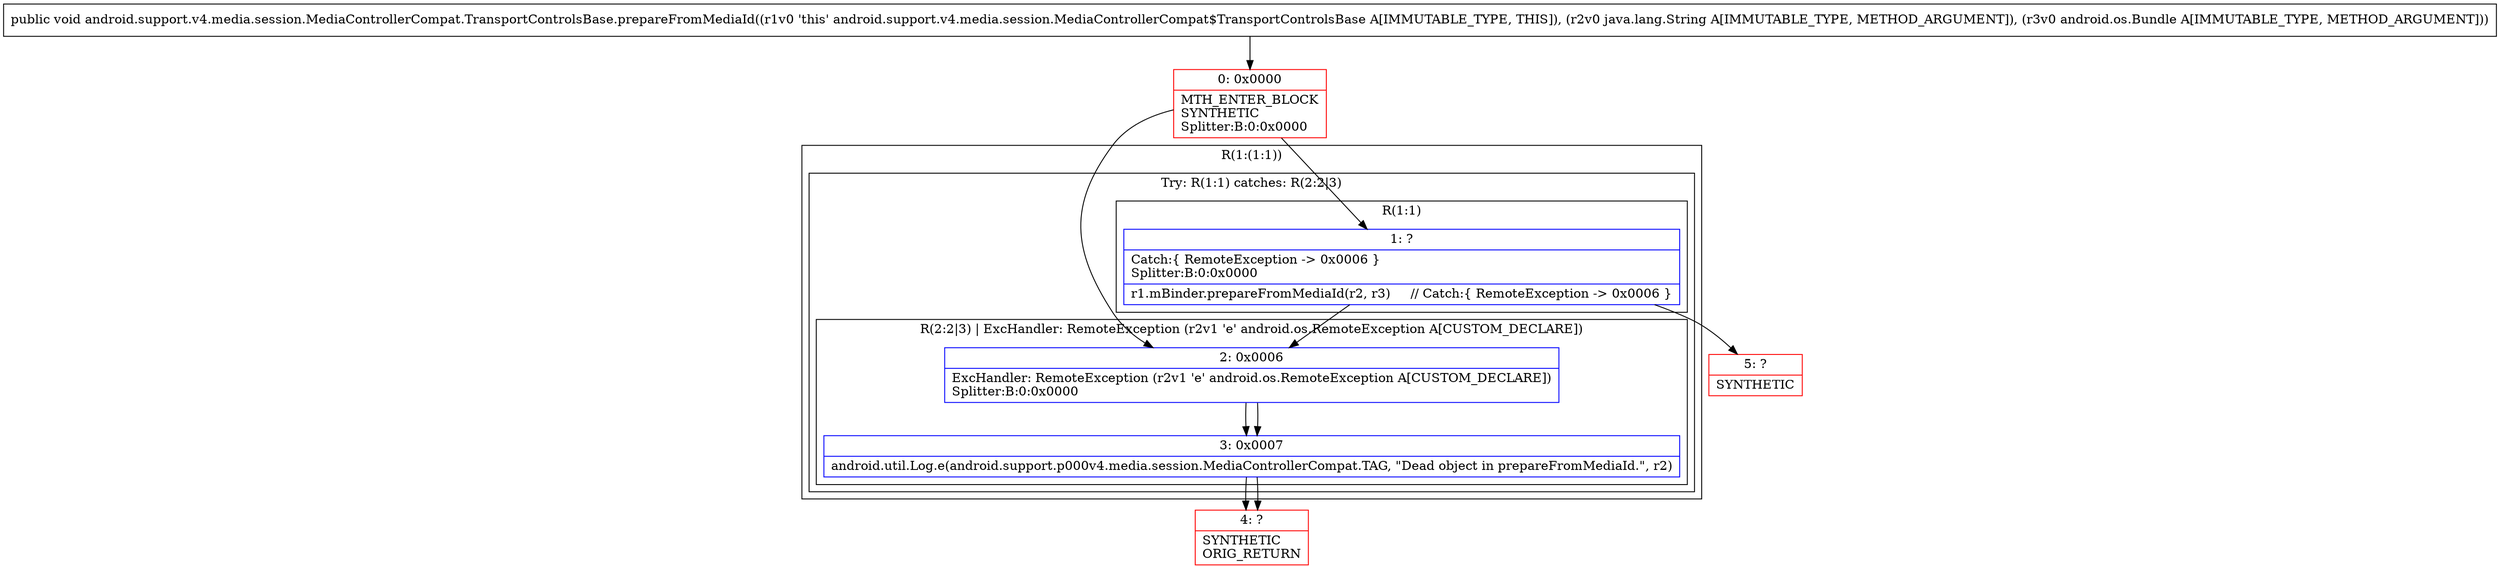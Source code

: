 digraph "CFG forandroid.support.v4.media.session.MediaControllerCompat.TransportControlsBase.prepareFromMediaId(Ljava\/lang\/String;Landroid\/os\/Bundle;)V" {
subgraph cluster_Region_605081 {
label = "R(1:(1:1))";
node [shape=record,color=blue];
subgraph cluster_TryCatchRegion_459525428 {
label = "Try: R(1:1) catches: R(2:2|3)";
node [shape=record,color=blue];
subgraph cluster_Region_811643091 {
label = "R(1:1)";
node [shape=record,color=blue];
Node_1 [shape=record,label="{1\:\ ?|Catch:\{ RemoteException \-\> 0x0006 \}\lSplitter:B:0:0x0000\l|r1.mBinder.prepareFromMediaId(r2, r3)     \/\/ Catch:\{ RemoteException \-\> 0x0006 \}\l}"];
}
subgraph cluster_Region_1423398433 {
label = "R(2:2|3) | ExcHandler: RemoteException (r2v1 'e' android.os.RemoteException A[CUSTOM_DECLARE])\l";
node [shape=record,color=blue];
Node_2 [shape=record,label="{2\:\ 0x0006|ExcHandler: RemoteException (r2v1 'e' android.os.RemoteException A[CUSTOM_DECLARE])\lSplitter:B:0:0x0000\l}"];
Node_3 [shape=record,label="{3\:\ 0x0007|android.util.Log.e(android.support.p000v4.media.session.MediaControllerCompat.TAG, \"Dead object in prepareFromMediaId.\", r2)\l}"];
}
}
}
subgraph cluster_Region_1423398433 {
label = "R(2:2|3) | ExcHandler: RemoteException (r2v1 'e' android.os.RemoteException A[CUSTOM_DECLARE])\l";
node [shape=record,color=blue];
Node_2 [shape=record,label="{2\:\ 0x0006|ExcHandler: RemoteException (r2v1 'e' android.os.RemoteException A[CUSTOM_DECLARE])\lSplitter:B:0:0x0000\l}"];
Node_3 [shape=record,label="{3\:\ 0x0007|android.util.Log.e(android.support.p000v4.media.session.MediaControllerCompat.TAG, \"Dead object in prepareFromMediaId.\", r2)\l}"];
}
Node_0 [shape=record,color=red,label="{0\:\ 0x0000|MTH_ENTER_BLOCK\lSYNTHETIC\lSplitter:B:0:0x0000\l}"];
Node_4 [shape=record,color=red,label="{4\:\ ?|SYNTHETIC\lORIG_RETURN\l}"];
Node_5 [shape=record,color=red,label="{5\:\ ?|SYNTHETIC\l}"];
MethodNode[shape=record,label="{public void android.support.v4.media.session.MediaControllerCompat.TransportControlsBase.prepareFromMediaId((r1v0 'this' android.support.v4.media.session.MediaControllerCompat$TransportControlsBase A[IMMUTABLE_TYPE, THIS]), (r2v0 java.lang.String A[IMMUTABLE_TYPE, METHOD_ARGUMENT]), (r3v0 android.os.Bundle A[IMMUTABLE_TYPE, METHOD_ARGUMENT])) }"];
MethodNode -> Node_0;
Node_1 -> Node_2;
Node_1 -> Node_5;
Node_2 -> Node_3;
Node_3 -> Node_4;
Node_2 -> Node_3;
Node_3 -> Node_4;
Node_0 -> Node_1;
Node_0 -> Node_2;
}

